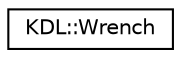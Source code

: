 digraph G
{
  edge [fontname="Helvetica",fontsize="10",labelfontname="Helvetica",labelfontsize="10"];
  node [fontname="Helvetica",fontsize="10",shape=record];
  rankdir=LR;
  Node1 [label="KDL::Wrench",height=0.2,width=0.4,color="black", fillcolor="white", style="filled",URL="$dd/d9a/classKDL_1_1Wrench.html",tooltip="represents both translational and rotational acceleration."];
}
